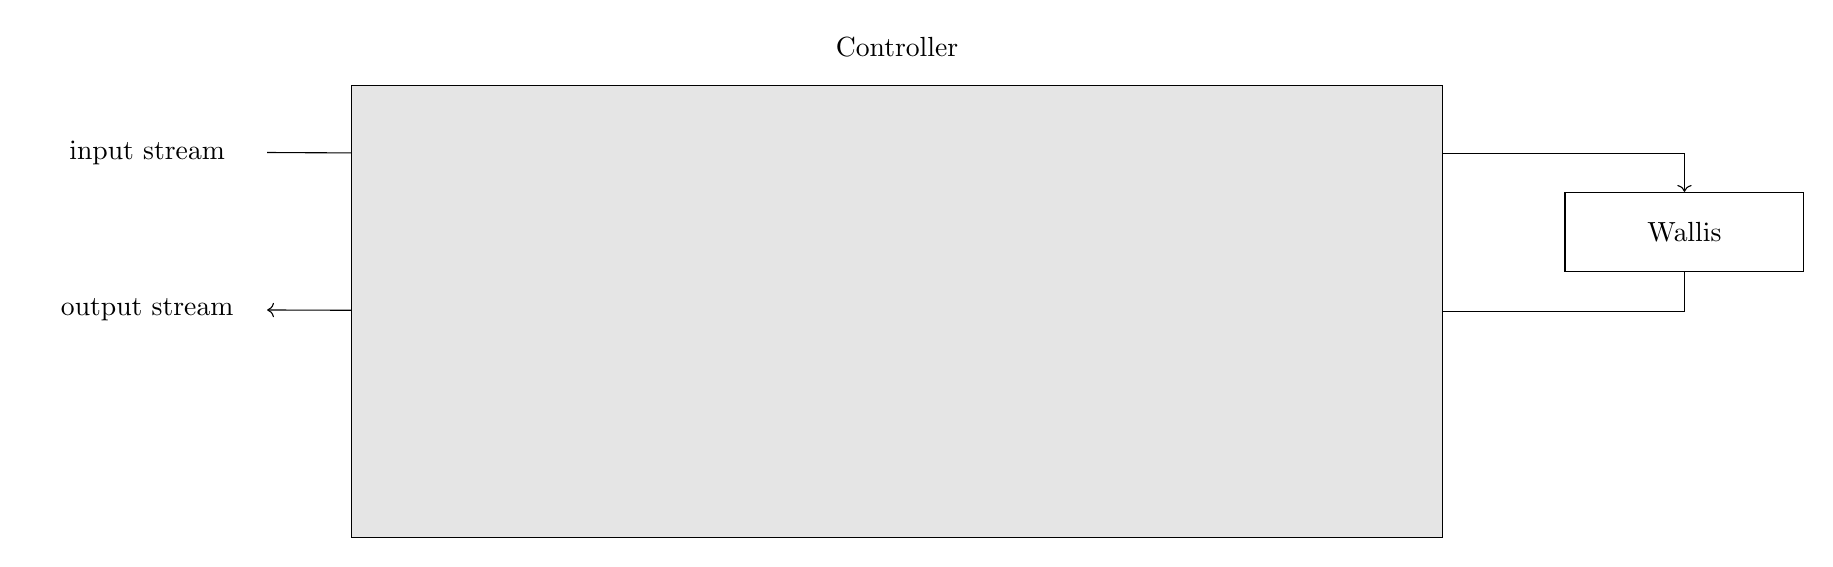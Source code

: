% \tikzsetnextfilename{system-overview}
\begin{tikzpicture}[
    rounded corners=0mm,
]
    %coordinates
    \coordinate (corig)      at (0,0);


    %nodes

    \begin{pgfonlayer}{main}

        \node[draw, fill=white, minimum width=3cm, minimum height=1cm, anchor=north, text width=2.8cm, align=center] (bram) {BRAM};
        \node[draw, fill=white, minimum width=3cm, minimum height=1cm, anchor=north, text width=2.8cm, align=center, right=2cm of bram] (readcol) {Read Coloumns};
        \node[draw, fill=white, minimum width=3cm, minimum height=1cm, anchor=north, text width=2.8cm, align=center, left=2cm of bram] (writeline) {Write Lines};
        \node[draw, fill=white, minimum width=3cm, minimum height=1cm, anchor=north, text width=2.8cm, align=center, below=1cm of bram] (fifo) {FiFo};
        \node[draw, fill=white, minimum width=3cm, minimum height=1cm, anchor=north, text width=2.8cm, align=center, below=1cm of fifo] (hc) {House Keeping};

        \node[draw, fill=white, minimum width=3cm, minimum height=1cm, anchor=north, text width=2.8cm, align=center] (wallis) at (10,-1) {Wallis};



        % \node[draw, fill=white, minimum width=3.2cm, minimum height=1.8cm, anchor=west, align=center, rounded corners=1mm] (mon) at (cmonitor) {};

        % \node[draw, fill=white, minimum width=2.1cm, minimum height=0.4cm, anchor=west, align=center, rounded corners=2mm, below=0.2cm of mon] (stand) {};
        % \node[draw, fill=white, minimum width=0.2cm, minimum height=0.1cm, anchor=south, align=center] (stange) at ($(stand.90) + (0,-0.04)$) {};



        % \node[draw, fill=white, minimum width=3cm, minimum height=1cm, anchor=west, text width=2.8cm, align=center, right = 2cm of mon] (com) at (ccom) {Communication};

        % \node[draw, fill=white, minimum width=3cm, minimum height=1cm, anchor=west, text width=2.8cm, align=center, right = 1cm of com] (ip) {Image\\Processing};
        

        % \node[inner sep=0pt, anchor=west] (whitehead) at ($(cmonitor) + (0.1,0)$)
        %     {\includegraphics[width=1.4cm]{images/introduction/street1024.png}};
        % \node[inner sep=0pt, anchor=west] (whitehead) at ($(cmonitor) + (1.7,0)$)
        %     {\includegraphics[width=1.4cm]{images/introduction/c_street1024.png}};

        % \node[] (eth) at ($(cmonitor) + (4.5, 1.0)$) {LAN};
        
        % \draw[line width = 0.5mm] ($(eth) + (0,-1.0)$) ellipse (0.2cm and 0.5cm);
    \end{pgfonlayer}

    % Controller box
    \begin{pgfonlayer}{main}
        \node[above = 0.6cm of bram, xshift=0cm] (controller) { Controller };
    \end{pgfonlayer}
    \begin{pgfonlayer}{foreground}
        \node (f_fpga) [draw=black, fill=gray!20, inner sep=10, fit={(readcol) (writeline) (fifo) (hc) }] {};
    \end{pgfonlayer} 

    
    % \path[draw,-{Latex[length=2.5mm]}] ($(mon.0) + (0,0.2)$) -- ($(com.180) + (0,0.2)$) node[near end, above] () {1.} ;
    % \path[draw,-{Latex[length=2.5mm]}] ($(writeline.0) + (0,0.2)$) -- ($(com.180) + (0,0.2)$) node[near end, above] () {1.} ;
    \path[draw,->] ($(writeline.0) + (0,0.0)$) -- ($(bram.180) + (0,0)$) node[near end, above] () {} ;
    \path[draw,->] ($(bram.0) + (0,0.0)$) -- ($(readcol.180) + (0,0)$) node[near end, above] () {} ;
    \path[draw,->] ($(readcol.0) + (0,0.0)$) -| ($(wallis.90) + (0,0)$) node[near end, above] () {} ;
    \path[draw,->] ($(wallis.270) + (0,0.0)$) |- ($(fifo.0) + (0,0)$) node[near end, above] () {} ;


    \node[fill=white, minimum width=3cm, anchor=east, text width=2.8cm, align=center] (os) at (-8,-2.5) {output stream};
    \node[fill=white, minimum width=3cm, anchor=east, text width=2.8cm, align=center] (is) at (-8,-0.5) {input stream};

    \path[draw,->] ($(fifo.180) + (0,0.0)$) -- ($(os.0) + (0,0.0)$);
    \path[draw,->] ($(is.0) + (0,0.0)$) -- ($(writeline.180) + (0,0.0)$);
    % \path[draw,{Latex[length=2.5mm]}-] ($(mon.0) + (0,-0.2)$) -- ($(com.180) + (0,-0.2)$) node[near end, below] () {4.} ;

    % \path[draw,-{Latex[length=2.5mm]}] ($(com.0) + (0,0.2)$) -- ($(ip.180) + (0,0.2)$) node[midway, above] () {2.} ;
    % \path[draw,{Latex[length=2.5mm]}-] ($(com.0) + (0,-0.2)$) -- ($(ip.180) + (0,-0.2)$) node[midway, below] () {3.} ;

\end{tikzpicture}